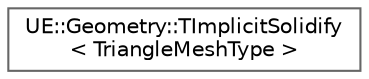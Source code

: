 digraph "Graphical Class Hierarchy"
{
 // INTERACTIVE_SVG=YES
 // LATEX_PDF_SIZE
  bgcolor="transparent";
  edge [fontname=Helvetica,fontsize=10,labelfontname=Helvetica,labelfontsize=10];
  node [fontname=Helvetica,fontsize=10,shape=box,height=0.2,width=0.4];
  rankdir="LR";
  Node0 [id="Node000000",label="UE::Geometry::TImplicitSolidify\l\< TriangleMeshType \>",height=0.2,width=0.4,color="grey40", fillcolor="white", style="filled",URL="$d5/d70/classUE_1_1Geometry_1_1TImplicitSolidify.html",tooltip="Use marching cubes to remesh a triangle mesh to a solid surface Uses fast winding number to decide wh..."];
}
